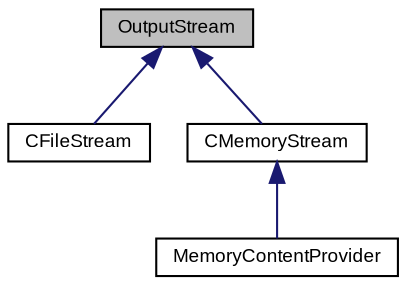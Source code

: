 digraph G
{
  bgcolor="transparent";
  edge [fontname="Arial",fontsize="9",labelfontname="Arial",labelfontsize="9"];
  node [fontname="Arial",fontsize="9",shape=record];
  Node1 [label="OutputStream",height=0.2,width=0.4,color="black", fillcolor="grey75", style="filled" fontcolor="black"];
  Node1 -> Node2 [dir=back,color="midnightblue",fontsize="9",style="solid",fontname="Arial"];
  Node2 [label="CFileStream",height=0.2,width=0.4,color="black",URL="$class_v_s_t_g_u_i_1_1_c_file_stream.html"];
  Node1 -> Node3 [dir=back,color="midnightblue",fontsize="9",style="solid",fontname="Arial"];
  Node3 [label="CMemoryStream",height=0.2,width=0.4,color="black",URL="$class_v_s_t_g_u_i_1_1_c_memory_stream.html"];
  Node3 -> Node4 [dir=back,color="midnightblue",fontsize="9",style="solid",fontname="Arial"];
  Node4 [label="MemoryContentProvider",height=0.2,width=0.4,color="black",URL="$class_v_s_t_g_u_i_1_1_xml_1_1_memory_content_provider.html"];
}
